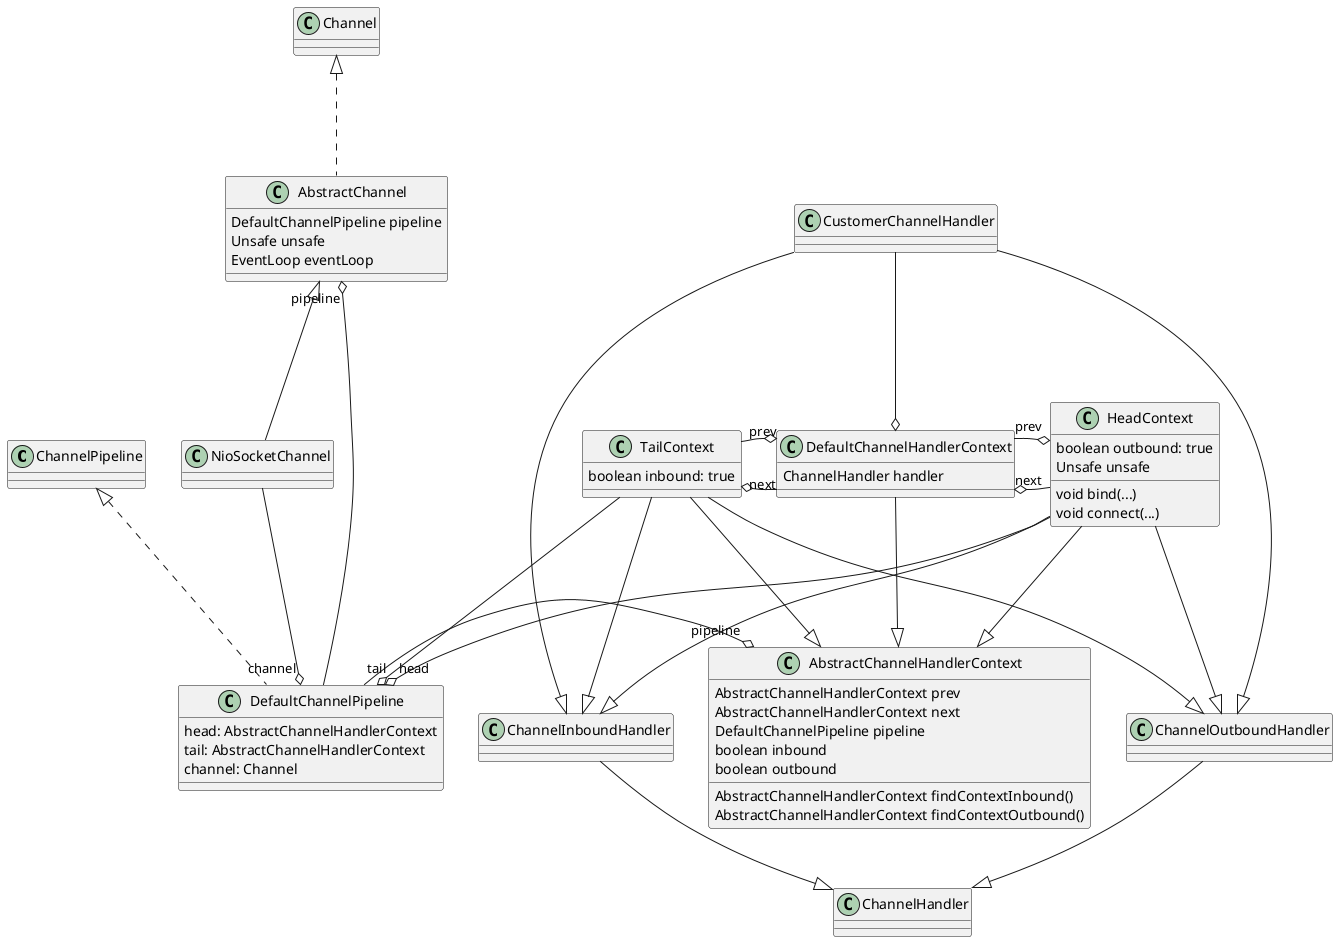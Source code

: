 @startuml
interface ChannelPipeline {
}
class DefaultChannelPipeline {
    head: AbstractChannelHandlerContext
    tail: AbstractChannelHandlerContext
    channel: Channel
}
DefaultChannelPipeline -up..|> ChannelPipeline
together {
    class ChannelPipeline
    class DefaultChannelPipeline
}


interface Channel {
}
abstract class AbstractChannel {
    DefaultChannelPipeline pipeline
    Unsafe unsafe
    EventLoop eventLoop
}
AbstractChannel -up..|> Channel
DefaultChannelPipeline -left--o "pipeline" AbstractChannel
class NioSocketChannel {
}
NioSocketChannel -up--|> AbstractChannel
together {
    class Channel
    class AbstractChannel
    class NioSocketChannel
}
NioSocketChannel -down--o "channel" DefaultChannelPipeline

abstract class AbstractChannelHandlerContext {
    AbstractChannelHandlerContext prev
    AbstractChannelHandlerContext next
    DefaultChannelPipeline pipeline
    boolean inbound
    boolean outbound
    AbstractChannelHandlerContext findContextInbound()
    AbstractChannelHandlerContext findContextOutbound()
}
DefaultChannelPipeline -right--o "pipeline" AbstractChannelHandlerContext

class DefaultChannelHandlerContext {
    ChannelHandler handler
}
DefaultChannelHandlerContext -up--|> AbstractChannelHandlerContext
together {
    class AbstractChannelHandlerContext
    class DefaultChannelHandlerContext
}

interface ChannelHandler {
}
interface ChannelOutboundHandler {
}
ChannelOutboundHandler --|> ChannelHandler
interface ChannelInboundHandler {
}
ChannelInboundHandler --|> ChannelHandler
class HeadContext {
    boolean outbound: true
    Unsafe unsafe
    void bind(...)
    void connect(...)
}
HeadContext -up--|> AbstractChannelHandlerContext
HeadContext -down--|> ChannelInboundHandler
HeadContext -down--|> ChannelOutboundHandler
HeadContext -down--o "head" DefaultChannelPipeline
HeadContext "next"-left-o DefaultChannelHandlerContext
DefaultChannelHandlerContext "prev"-right-o HeadContext
class TailContext {
    boolean inbound: true
}
TailContext -up--|> AbstractChannelHandlerContext
TailContext -down--|> ChannelInboundHandler
TailContext -down--|> ChannelOutboundHandler
TailContext -down--o "tail" DefaultChannelPipeline
DefaultChannelHandlerContext "next"-left-o TailContext
TailContext "prev"-right-o DefaultChannelHandlerContext
together {
    class ChannelHandler
    class ChannelInboundHandler
    class ChannelOutboundHandler
}

class CustomerChannelHandler {
}
CustomerChannelHandler -down--o DefaultChannelHandlerContext
CustomerChannelHandler -down--|> ChannelInboundHandler
CustomerChannelHandler -down--|> ChannelOutboundHandler

'hide CustomerChannelHandler


@enduml